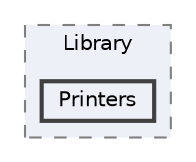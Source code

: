 digraph "/home/snowiemischief/projects/programacion2/pii_2022_2_equipo_21/src/Library/Printers"
{
 // INTERACTIVE_SVG=YES
 // LATEX_PDF_SIZE
  bgcolor="transparent";
  edge [fontname=Helvetica,fontsize=10,labelfontname=Helvetica,labelfontsize=10];
  node [fontname=Helvetica,fontsize=10,shape=box,height=0.2,width=0.4];
  compound=true
  subgraph clusterdir_f741251061e5c7c7ed48ab45c3348f11 {
    graph [ bgcolor="#edf0f7", pencolor="grey50", label="Library", fontname=Helvetica,fontsize=10 style="filled,dashed", URL="dir_f741251061e5c7c7ed48ab45c3348f11.html",tooltip=""]
  dir_904be79bcfaa9d003cfb0105c4e992c0 [label="Printers", fillcolor="#edf0f7", color="grey25", style="filled,bold", URL="dir_904be79bcfaa9d003cfb0105c4e992c0.html",tooltip=""];
  }
}
